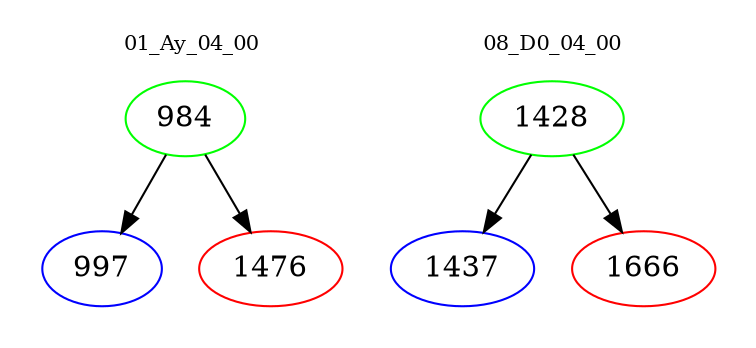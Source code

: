 digraph{
subgraph cluster_0 {
color = white
label = "01_Ay_04_00";
fontsize=10;
T0_984 [label="984", color="green"]
T0_984 -> T0_997 [color="black"]
T0_997 [label="997", color="blue"]
T0_984 -> T0_1476 [color="black"]
T0_1476 [label="1476", color="red"]
}
subgraph cluster_1 {
color = white
label = "08_D0_04_00";
fontsize=10;
T1_1428 [label="1428", color="green"]
T1_1428 -> T1_1437 [color="black"]
T1_1437 [label="1437", color="blue"]
T1_1428 -> T1_1666 [color="black"]
T1_1666 [label="1666", color="red"]
}
}
